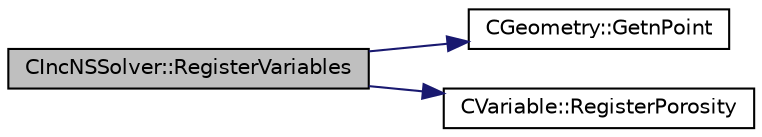 digraph "CIncNSSolver::RegisterVariables"
{
 // LATEX_PDF_SIZE
  edge [fontname="Helvetica",fontsize="10",labelfontname="Helvetica",labelfontsize="10"];
  node [fontname="Helvetica",fontsize="10",shape=record];
  rankdir="LR";
  Node1 [label="CIncNSSolver::RegisterVariables",height=0.2,width=0.4,color="black", fillcolor="grey75", style="filled", fontcolor="black",tooltip="A virtual member."];
  Node1 -> Node2 [color="midnightblue",fontsize="10",style="solid",fontname="Helvetica"];
  Node2 [label="CGeometry::GetnPoint",height=0.2,width=0.4,color="black", fillcolor="white", style="filled",URL="$classCGeometry.html#a275fb07cd99ab79d7a04b4862280169d",tooltip="Get number of points."];
  Node1 -> Node3 [color="midnightblue",fontsize="10",style="solid",fontname="Helvetica"];
  Node3 [label="CVariable::RegisterPorosity",height=0.2,width=0.4,color="black", fillcolor="white", style="filled",URL="$classCVariable.html#af0ed51eb8431a90aa1ae57145b272b5b",tooltip="Get the adjoint values of the coordinates."];
}
